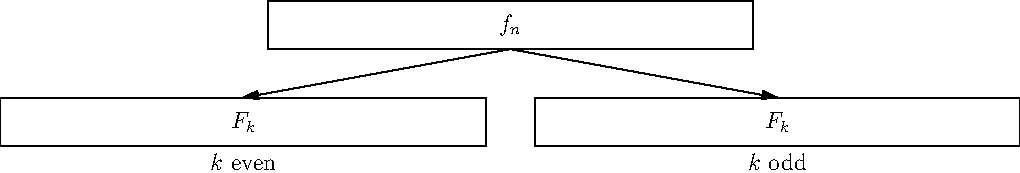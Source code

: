 size(18cm,0);


//pair center(path g) {return 0.5*(min(g)+max(g));}


void drawboxes(pair z=(0,0), pair p=(1,1))
{
  path g=box((0,0),p);
  draw(shift(z)*g);
}
path g;
pair b=(1,1), a=(0,0), z=(0,0);
real h=0.2;
real d=1.1;

real w=0.1;
g=box(a,(1,w));
z=(d/2,h);
draw(shift(z)*g);
label("$f_n$",z+(0.5,w/2));


z=(0,0);
draw((d/2+0.5,h)..(0.5,w),EndArrow);
//draw((0.5,w)..(0.5d+0.5,1.5w)..(d+0.5,w),EndArrow);
draw(shift(z)*g);
label("$F_k$",z+(0.5,w/2));
label("$k$ even",z+(0.5,0),S);

z=(d,0);
draw((d/2+0.5,h)..(d+0.5,w),EndArrow);
//draw((0.5,w){NE}..tension 2..{SE}(2d+0.5,w),EndArrow);
//draw((0.5,w)..(1.5d+0.5,2w)..(2d+0.5,w),EndArrow);
draw(shift(z)*g);
label("$F_k$",z+(0.5,w/2));
label("$k$ odd",z+(0.5,0),S);

